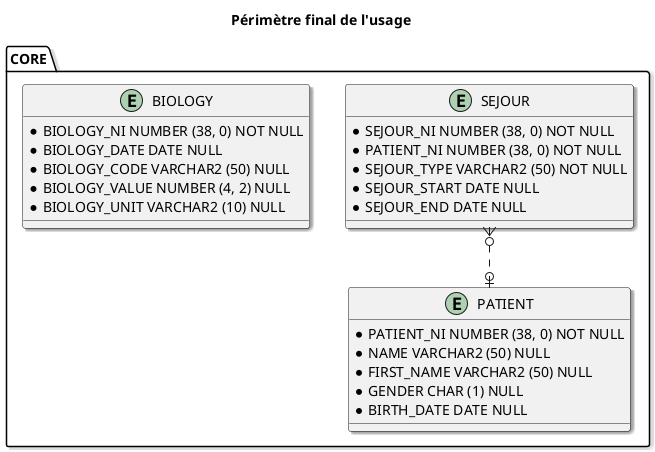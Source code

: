 @startuml

skinparam Shadowing 1.0
' avoid problems with angled crows feet
skinparam linetype ortho

title
Périmètre final de l'usage
end title

entity CORE.PATIENT {
  * {field} PATIENT_NI NUMBER (38, 0) NOT NULL
  * {field} NAME VARCHAR2 (50) NULL
  * {field} FIRST_NAME VARCHAR2 (50) NULL
  * {field} GENDER CHAR (1) NULL
  * {field} BIRTH_DATE DATE NULL
}

entity CORE.SEJOUR {
  * {field} SEJOUR_NI NUMBER (38, 0) NOT NULL
  * {field} PATIENT_NI NUMBER (38, 0) NOT NULL
  * {field} SEJOUR_TYPE VARCHAR2 (50) NOT NULL
  * {field} SEJOUR_START DATE NULL
  * {field} SEJOUR_END DATE NULL
}

entity CORE.BIOLOGY {
  * {field} BIOLOGY_NI NUMBER (38, 0) NOT NULL
  * {field} BIOLOGY_DATE DATE NULL
  * {field} BIOLOGY_CODE VARCHAR2 (50) NULL
  * {field} BIOLOGY_VALUE NUMBER (4, 2) NULL
  * {field} BIOLOGY_UNIT VARCHAR2 (10) NULL
}



CORE.SEJOUR }o..o| CORE.PATIENT


@enduml
